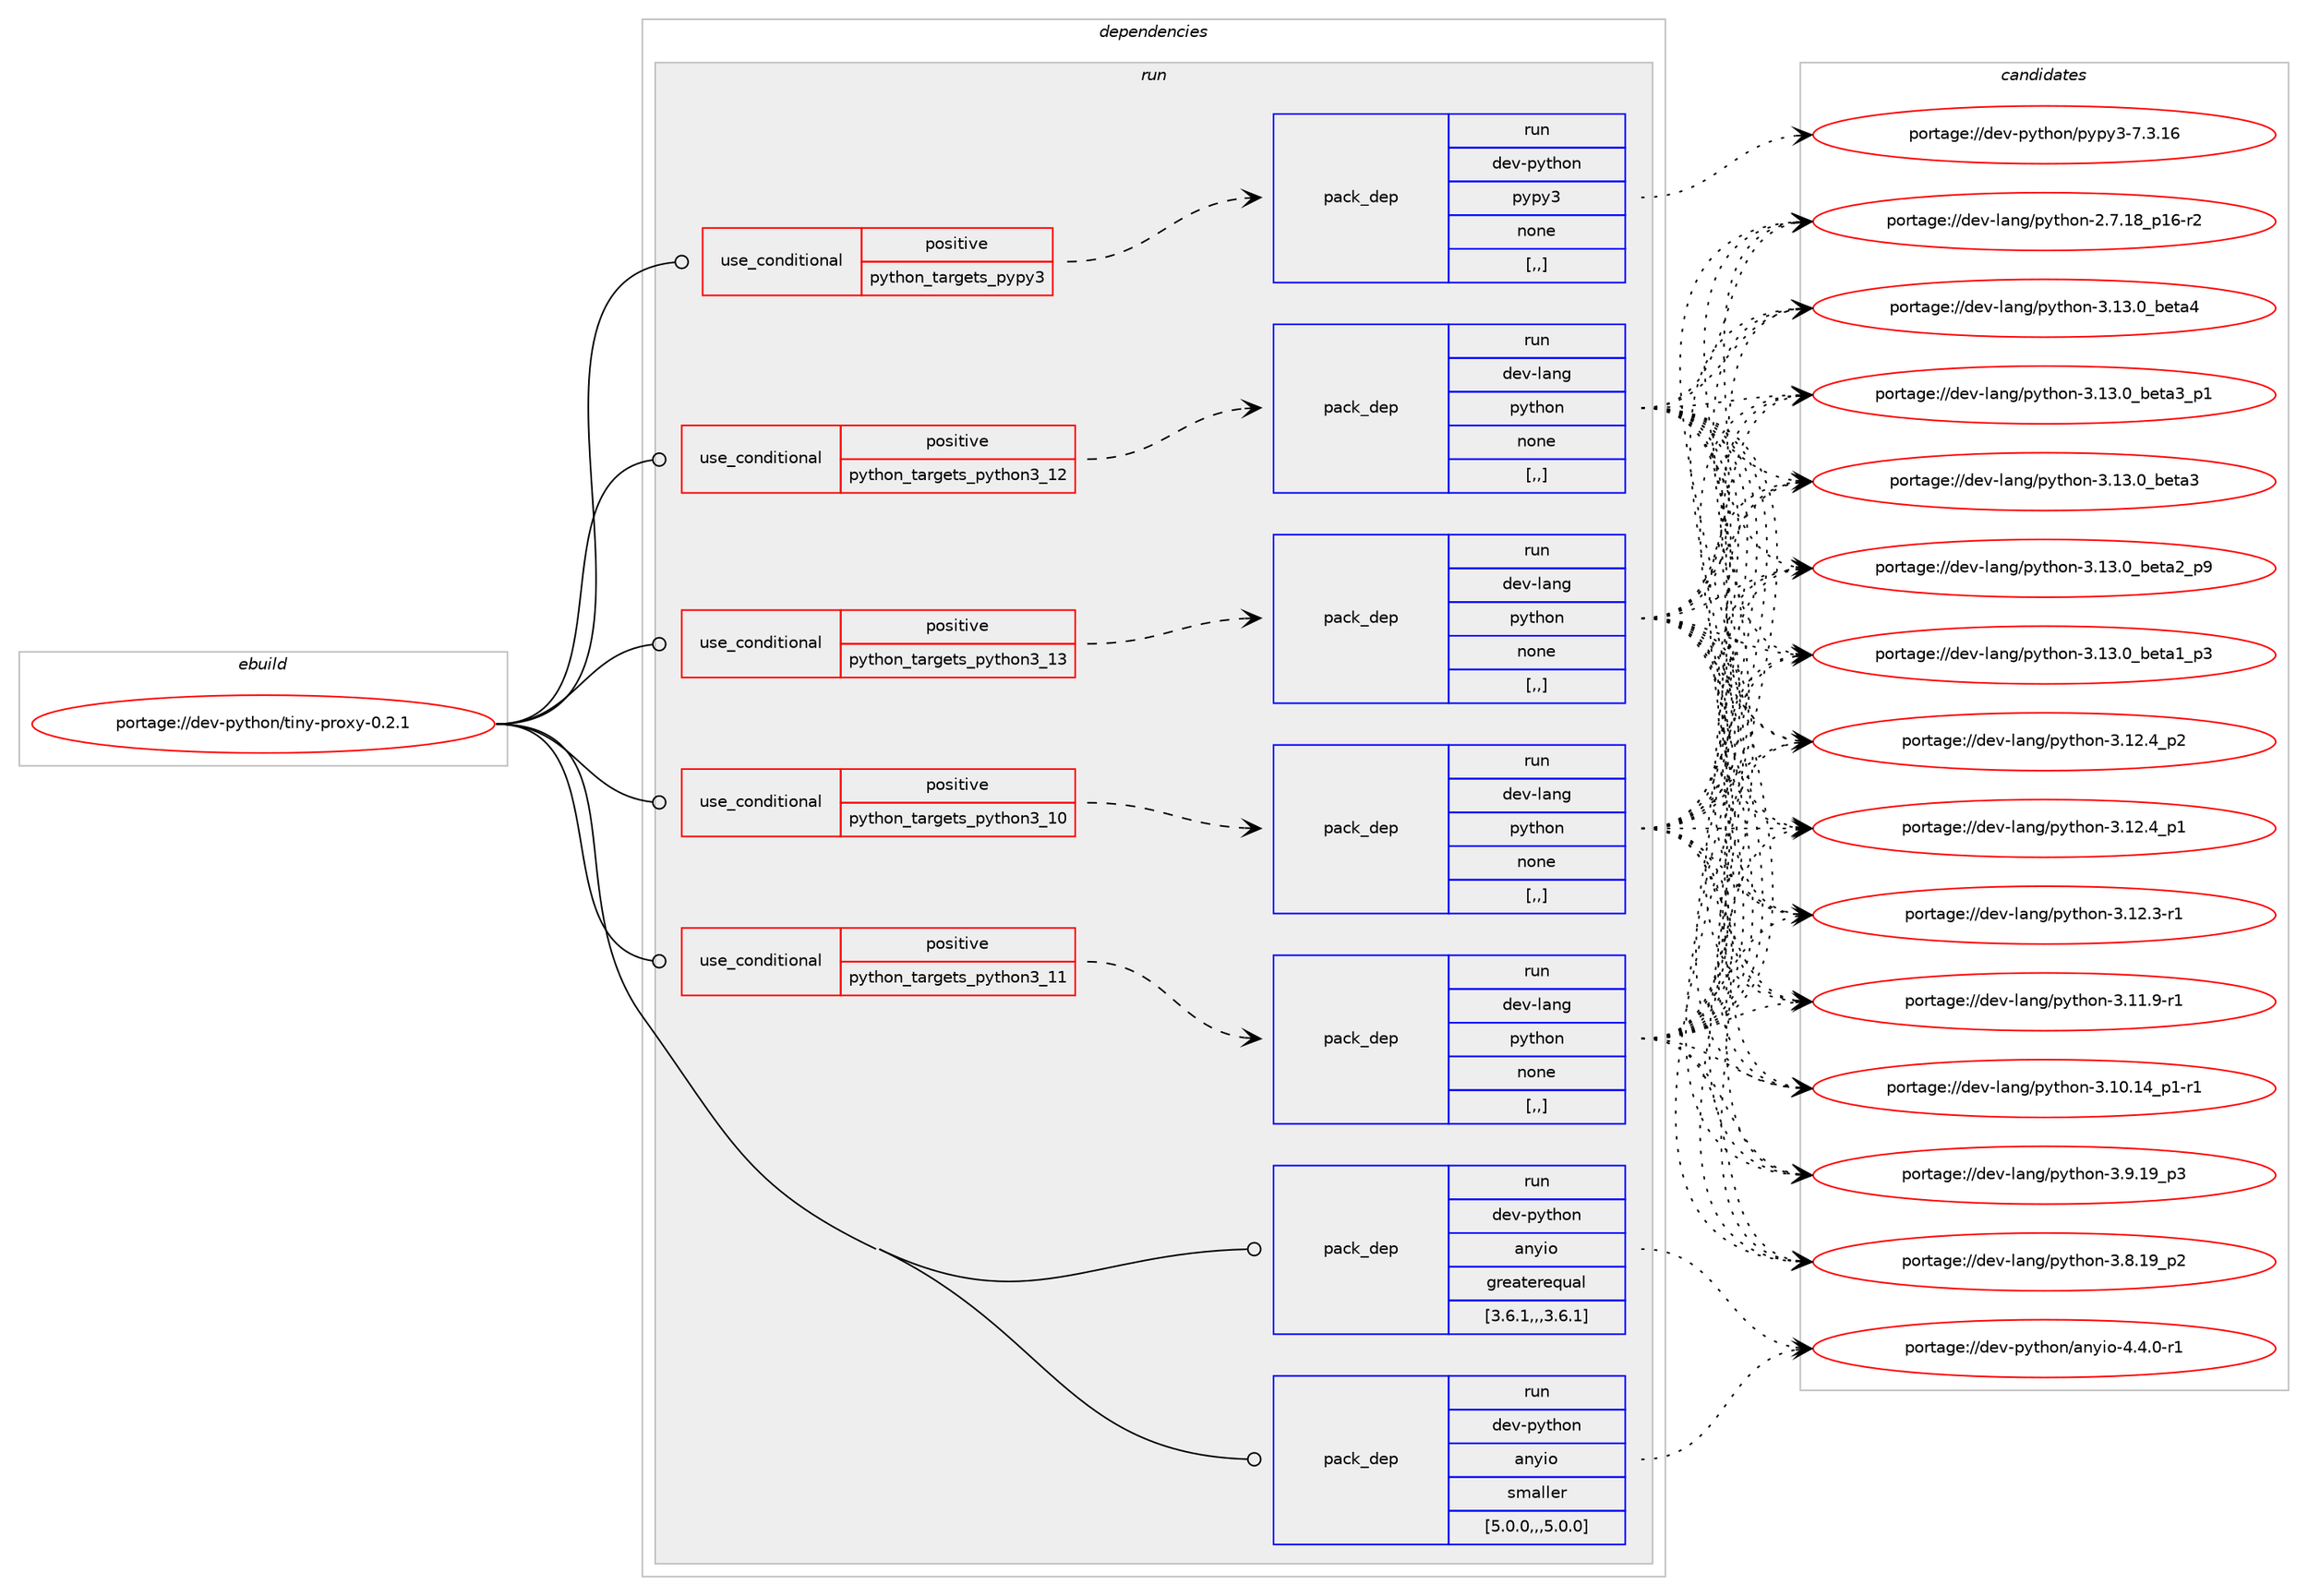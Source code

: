 digraph prolog {

# *************
# Graph options
# *************

newrank=true;
concentrate=true;
compound=true;
graph [rankdir=LR,fontname=Helvetica,fontsize=10,ranksep=1.5];#, ranksep=2.5, nodesep=0.2];
edge  [arrowhead=vee];
node  [fontname=Helvetica,fontsize=10];

# **********
# The ebuild
# **********

subgraph cluster_leftcol {
color=gray;
label=<<i>ebuild</i>>;
id [label="portage://dev-python/tiny-proxy-0.2.1", color=red, width=4, href="../dev-python/tiny-proxy-0.2.1.svg"];
}

# ****************
# The dependencies
# ****************

subgraph cluster_midcol {
color=gray;
label=<<i>dependencies</i>>;
subgraph cluster_compile {
fillcolor="#eeeeee";
style=filled;
label=<<i>compile</i>>;
}
subgraph cluster_compileandrun {
fillcolor="#eeeeee";
style=filled;
label=<<i>compile and run</i>>;
}
subgraph cluster_run {
fillcolor="#eeeeee";
style=filled;
label=<<i>run</i>>;
subgraph cond40577 {
dependency165988 [label=<<TABLE BORDER="0" CELLBORDER="1" CELLSPACING="0" CELLPADDING="4"><TR><TD ROWSPAN="3" CELLPADDING="10">use_conditional</TD></TR><TR><TD>positive</TD></TR><TR><TD>python_targets_pypy3</TD></TR></TABLE>>, shape=none, color=red];
subgraph pack124139 {
dependency165989 [label=<<TABLE BORDER="0" CELLBORDER="1" CELLSPACING="0" CELLPADDING="4" WIDTH="220"><TR><TD ROWSPAN="6" CELLPADDING="30">pack_dep</TD></TR><TR><TD WIDTH="110">run</TD></TR><TR><TD>dev-python</TD></TR><TR><TD>pypy3</TD></TR><TR><TD>none</TD></TR><TR><TD>[,,]</TD></TR></TABLE>>, shape=none, color=blue];
}
dependency165988:e -> dependency165989:w [weight=20,style="dashed",arrowhead="vee"];
}
id:e -> dependency165988:w [weight=20,style="solid",arrowhead="odot"];
subgraph cond40578 {
dependency165990 [label=<<TABLE BORDER="0" CELLBORDER="1" CELLSPACING="0" CELLPADDING="4"><TR><TD ROWSPAN="3" CELLPADDING="10">use_conditional</TD></TR><TR><TD>positive</TD></TR><TR><TD>python_targets_python3_10</TD></TR></TABLE>>, shape=none, color=red];
subgraph pack124140 {
dependency165991 [label=<<TABLE BORDER="0" CELLBORDER="1" CELLSPACING="0" CELLPADDING="4" WIDTH="220"><TR><TD ROWSPAN="6" CELLPADDING="30">pack_dep</TD></TR><TR><TD WIDTH="110">run</TD></TR><TR><TD>dev-lang</TD></TR><TR><TD>python</TD></TR><TR><TD>none</TD></TR><TR><TD>[,,]</TD></TR></TABLE>>, shape=none, color=blue];
}
dependency165990:e -> dependency165991:w [weight=20,style="dashed",arrowhead="vee"];
}
id:e -> dependency165990:w [weight=20,style="solid",arrowhead="odot"];
subgraph cond40579 {
dependency165992 [label=<<TABLE BORDER="0" CELLBORDER="1" CELLSPACING="0" CELLPADDING="4"><TR><TD ROWSPAN="3" CELLPADDING="10">use_conditional</TD></TR><TR><TD>positive</TD></TR><TR><TD>python_targets_python3_11</TD></TR></TABLE>>, shape=none, color=red];
subgraph pack124141 {
dependency165993 [label=<<TABLE BORDER="0" CELLBORDER="1" CELLSPACING="0" CELLPADDING="4" WIDTH="220"><TR><TD ROWSPAN="6" CELLPADDING="30">pack_dep</TD></TR><TR><TD WIDTH="110">run</TD></TR><TR><TD>dev-lang</TD></TR><TR><TD>python</TD></TR><TR><TD>none</TD></TR><TR><TD>[,,]</TD></TR></TABLE>>, shape=none, color=blue];
}
dependency165992:e -> dependency165993:w [weight=20,style="dashed",arrowhead="vee"];
}
id:e -> dependency165992:w [weight=20,style="solid",arrowhead="odot"];
subgraph cond40580 {
dependency165994 [label=<<TABLE BORDER="0" CELLBORDER="1" CELLSPACING="0" CELLPADDING="4"><TR><TD ROWSPAN="3" CELLPADDING="10">use_conditional</TD></TR><TR><TD>positive</TD></TR><TR><TD>python_targets_python3_12</TD></TR></TABLE>>, shape=none, color=red];
subgraph pack124142 {
dependency165995 [label=<<TABLE BORDER="0" CELLBORDER="1" CELLSPACING="0" CELLPADDING="4" WIDTH="220"><TR><TD ROWSPAN="6" CELLPADDING="30">pack_dep</TD></TR><TR><TD WIDTH="110">run</TD></TR><TR><TD>dev-lang</TD></TR><TR><TD>python</TD></TR><TR><TD>none</TD></TR><TR><TD>[,,]</TD></TR></TABLE>>, shape=none, color=blue];
}
dependency165994:e -> dependency165995:w [weight=20,style="dashed",arrowhead="vee"];
}
id:e -> dependency165994:w [weight=20,style="solid",arrowhead="odot"];
subgraph cond40581 {
dependency165996 [label=<<TABLE BORDER="0" CELLBORDER="1" CELLSPACING="0" CELLPADDING="4"><TR><TD ROWSPAN="3" CELLPADDING="10">use_conditional</TD></TR><TR><TD>positive</TD></TR><TR><TD>python_targets_python3_13</TD></TR></TABLE>>, shape=none, color=red];
subgraph pack124143 {
dependency165997 [label=<<TABLE BORDER="0" CELLBORDER="1" CELLSPACING="0" CELLPADDING="4" WIDTH="220"><TR><TD ROWSPAN="6" CELLPADDING="30">pack_dep</TD></TR><TR><TD WIDTH="110">run</TD></TR><TR><TD>dev-lang</TD></TR><TR><TD>python</TD></TR><TR><TD>none</TD></TR><TR><TD>[,,]</TD></TR></TABLE>>, shape=none, color=blue];
}
dependency165996:e -> dependency165997:w [weight=20,style="dashed",arrowhead="vee"];
}
id:e -> dependency165996:w [weight=20,style="solid",arrowhead="odot"];
subgraph pack124144 {
dependency165998 [label=<<TABLE BORDER="0" CELLBORDER="1" CELLSPACING="0" CELLPADDING="4" WIDTH="220"><TR><TD ROWSPAN="6" CELLPADDING="30">pack_dep</TD></TR><TR><TD WIDTH="110">run</TD></TR><TR><TD>dev-python</TD></TR><TR><TD>anyio</TD></TR><TR><TD>greaterequal</TD></TR><TR><TD>[3.6.1,,,3.6.1]</TD></TR></TABLE>>, shape=none, color=blue];
}
id:e -> dependency165998:w [weight=20,style="solid",arrowhead="odot"];
subgraph pack124145 {
dependency165999 [label=<<TABLE BORDER="0" CELLBORDER="1" CELLSPACING="0" CELLPADDING="4" WIDTH="220"><TR><TD ROWSPAN="6" CELLPADDING="30">pack_dep</TD></TR><TR><TD WIDTH="110">run</TD></TR><TR><TD>dev-python</TD></TR><TR><TD>anyio</TD></TR><TR><TD>smaller</TD></TR><TR><TD>[5.0.0,,,5.0.0]</TD></TR></TABLE>>, shape=none, color=blue];
}
id:e -> dependency165999:w [weight=20,style="solid",arrowhead="odot"];
}
}

# **************
# The candidates
# **************

subgraph cluster_choices {
rank=same;
color=gray;
label=<<i>candidates</i>>;

subgraph choice124139 {
color=black;
nodesep=1;
choice10010111845112121116104111110471121211121215145554651464954 [label="portage://dev-python/pypy3-7.3.16", color=red, width=4,href="../dev-python/pypy3-7.3.16.svg"];
dependency165989:e -> choice10010111845112121116104111110471121211121215145554651464954:w [style=dotted,weight="100"];
}
subgraph choice124140 {
color=black;
nodesep=1;
choice1001011184510897110103471121211161041111104551464951464895981011169752 [label="portage://dev-lang/python-3.13.0_beta4", color=red, width=4,href="../dev-lang/python-3.13.0_beta4.svg"];
choice10010111845108971101034711212111610411111045514649514648959810111697519511249 [label="portage://dev-lang/python-3.13.0_beta3_p1", color=red, width=4,href="../dev-lang/python-3.13.0_beta3_p1.svg"];
choice1001011184510897110103471121211161041111104551464951464895981011169751 [label="portage://dev-lang/python-3.13.0_beta3", color=red, width=4,href="../dev-lang/python-3.13.0_beta3.svg"];
choice10010111845108971101034711212111610411111045514649514648959810111697509511257 [label="portage://dev-lang/python-3.13.0_beta2_p9", color=red, width=4,href="../dev-lang/python-3.13.0_beta2_p9.svg"];
choice10010111845108971101034711212111610411111045514649514648959810111697499511251 [label="portage://dev-lang/python-3.13.0_beta1_p3", color=red, width=4,href="../dev-lang/python-3.13.0_beta1_p3.svg"];
choice100101118451089711010347112121116104111110455146495046529511250 [label="portage://dev-lang/python-3.12.4_p2", color=red, width=4,href="../dev-lang/python-3.12.4_p2.svg"];
choice100101118451089711010347112121116104111110455146495046529511249 [label="portage://dev-lang/python-3.12.4_p1", color=red, width=4,href="../dev-lang/python-3.12.4_p1.svg"];
choice100101118451089711010347112121116104111110455146495046514511449 [label="portage://dev-lang/python-3.12.3-r1", color=red, width=4,href="../dev-lang/python-3.12.3-r1.svg"];
choice100101118451089711010347112121116104111110455146494946574511449 [label="portage://dev-lang/python-3.11.9-r1", color=red, width=4,href="../dev-lang/python-3.11.9-r1.svg"];
choice100101118451089711010347112121116104111110455146494846495295112494511449 [label="portage://dev-lang/python-3.10.14_p1-r1", color=red, width=4,href="../dev-lang/python-3.10.14_p1-r1.svg"];
choice100101118451089711010347112121116104111110455146574649579511251 [label="portage://dev-lang/python-3.9.19_p3", color=red, width=4,href="../dev-lang/python-3.9.19_p3.svg"];
choice100101118451089711010347112121116104111110455146564649579511250 [label="portage://dev-lang/python-3.8.19_p2", color=red, width=4,href="../dev-lang/python-3.8.19_p2.svg"];
choice100101118451089711010347112121116104111110455046554649569511249544511450 [label="portage://dev-lang/python-2.7.18_p16-r2", color=red, width=4,href="../dev-lang/python-2.7.18_p16-r2.svg"];
dependency165991:e -> choice1001011184510897110103471121211161041111104551464951464895981011169752:w [style=dotted,weight="100"];
dependency165991:e -> choice10010111845108971101034711212111610411111045514649514648959810111697519511249:w [style=dotted,weight="100"];
dependency165991:e -> choice1001011184510897110103471121211161041111104551464951464895981011169751:w [style=dotted,weight="100"];
dependency165991:e -> choice10010111845108971101034711212111610411111045514649514648959810111697509511257:w [style=dotted,weight="100"];
dependency165991:e -> choice10010111845108971101034711212111610411111045514649514648959810111697499511251:w [style=dotted,weight="100"];
dependency165991:e -> choice100101118451089711010347112121116104111110455146495046529511250:w [style=dotted,weight="100"];
dependency165991:e -> choice100101118451089711010347112121116104111110455146495046529511249:w [style=dotted,weight="100"];
dependency165991:e -> choice100101118451089711010347112121116104111110455146495046514511449:w [style=dotted,weight="100"];
dependency165991:e -> choice100101118451089711010347112121116104111110455146494946574511449:w [style=dotted,weight="100"];
dependency165991:e -> choice100101118451089711010347112121116104111110455146494846495295112494511449:w [style=dotted,weight="100"];
dependency165991:e -> choice100101118451089711010347112121116104111110455146574649579511251:w [style=dotted,weight="100"];
dependency165991:e -> choice100101118451089711010347112121116104111110455146564649579511250:w [style=dotted,weight="100"];
dependency165991:e -> choice100101118451089711010347112121116104111110455046554649569511249544511450:w [style=dotted,weight="100"];
}
subgraph choice124141 {
color=black;
nodesep=1;
choice1001011184510897110103471121211161041111104551464951464895981011169752 [label="portage://dev-lang/python-3.13.0_beta4", color=red, width=4,href="../dev-lang/python-3.13.0_beta4.svg"];
choice10010111845108971101034711212111610411111045514649514648959810111697519511249 [label="portage://dev-lang/python-3.13.0_beta3_p1", color=red, width=4,href="../dev-lang/python-3.13.0_beta3_p1.svg"];
choice1001011184510897110103471121211161041111104551464951464895981011169751 [label="portage://dev-lang/python-3.13.0_beta3", color=red, width=4,href="../dev-lang/python-3.13.0_beta3.svg"];
choice10010111845108971101034711212111610411111045514649514648959810111697509511257 [label="portage://dev-lang/python-3.13.0_beta2_p9", color=red, width=4,href="../dev-lang/python-3.13.0_beta2_p9.svg"];
choice10010111845108971101034711212111610411111045514649514648959810111697499511251 [label="portage://dev-lang/python-3.13.0_beta1_p3", color=red, width=4,href="../dev-lang/python-3.13.0_beta1_p3.svg"];
choice100101118451089711010347112121116104111110455146495046529511250 [label="portage://dev-lang/python-3.12.4_p2", color=red, width=4,href="../dev-lang/python-3.12.4_p2.svg"];
choice100101118451089711010347112121116104111110455146495046529511249 [label="portage://dev-lang/python-3.12.4_p1", color=red, width=4,href="../dev-lang/python-3.12.4_p1.svg"];
choice100101118451089711010347112121116104111110455146495046514511449 [label="portage://dev-lang/python-3.12.3-r1", color=red, width=4,href="../dev-lang/python-3.12.3-r1.svg"];
choice100101118451089711010347112121116104111110455146494946574511449 [label="portage://dev-lang/python-3.11.9-r1", color=red, width=4,href="../dev-lang/python-3.11.9-r1.svg"];
choice100101118451089711010347112121116104111110455146494846495295112494511449 [label="portage://dev-lang/python-3.10.14_p1-r1", color=red, width=4,href="../dev-lang/python-3.10.14_p1-r1.svg"];
choice100101118451089711010347112121116104111110455146574649579511251 [label="portage://dev-lang/python-3.9.19_p3", color=red, width=4,href="../dev-lang/python-3.9.19_p3.svg"];
choice100101118451089711010347112121116104111110455146564649579511250 [label="portage://dev-lang/python-3.8.19_p2", color=red, width=4,href="../dev-lang/python-3.8.19_p2.svg"];
choice100101118451089711010347112121116104111110455046554649569511249544511450 [label="portage://dev-lang/python-2.7.18_p16-r2", color=red, width=4,href="../dev-lang/python-2.7.18_p16-r2.svg"];
dependency165993:e -> choice1001011184510897110103471121211161041111104551464951464895981011169752:w [style=dotted,weight="100"];
dependency165993:e -> choice10010111845108971101034711212111610411111045514649514648959810111697519511249:w [style=dotted,weight="100"];
dependency165993:e -> choice1001011184510897110103471121211161041111104551464951464895981011169751:w [style=dotted,weight="100"];
dependency165993:e -> choice10010111845108971101034711212111610411111045514649514648959810111697509511257:w [style=dotted,weight="100"];
dependency165993:e -> choice10010111845108971101034711212111610411111045514649514648959810111697499511251:w [style=dotted,weight="100"];
dependency165993:e -> choice100101118451089711010347112121116104111110455146495046529511250:w [style=dotted,weight="100"];
dependency165993:e -> choice100101118451089711010347112121116104111110455146495046529511249:w [style=dotted,weight="100"];
dependency165993:e -> choice100101118451089711010347112121116104111110455146495046514511449:w [style=dotted,weight="100"];
dependency165993:e -> choice100101118451089711010347112121116104111110455146494946574511449:w [style=dotted,weight="100"];
dependency165993:e -> choice100101118451089711010347112121116104111110455146494846495295112494511449:w [style=dotted,weight="100"];
dependency165993:e -> choice100101118451089711010347112121116104111110455146574649579511251:w [style=dotted,weight="100"];
dependency165993:e -> choice100101118451089711010347112121116104111110455146564649579511250:w [style=dotted,weight="100"];
dependency165993:e -> choice100101118451089711010347112121116104111110455046554649569511249544511450:w [style=dotted,weight="100"];
}
subgraph choice124142 {
color=black;
nodesep=1;
choice1001011184510897110103471121211161041111104551464951464895981011169752 [label="portage://dev-lang/python-3.13.0_beta4", color=red, width=4,href="../dev-lang/python-3.13.0_beta4.svg"];
choice10010111845108971101034711212111610411111045514649514648959810111697519511249 [label="portage://dev-lang/python-3.13.0_beta3_p1", color=red, width=4,href="../dev-lang/python-3.13.0_beta3_p1.svg"];
choice1001011184510897110103471121211161041111104551464951464895981011169751 [label="portage://dev-lang/python-3.13.0_beta3", color=red, width=4,href="../dev-lang/python-3.13.0_beta3.svg"];
choice10010111845108971101034711212111610411111045514649514648959810111697509511257 [label="portage://dev-lang/python-3.13.0_beta2_p9", color=red, width=4,href="../dev-lang/python-3.13.0_beta2_p9.svg"];
choice10010111845108971101034711212111610411111045514649514648959810111697499511251 [label="portage://dev-lang/python-3.13.0_beta1_p3", color=red, width=4,href="../dev-lang/python-3.13.0_beta1_p3.svg"];
choice100101118451089711010347112121116104111110455146495046529511250 [label="portage://dev-lang/python-3.12.4_p2", color=red, width=4,href="../dev-lang/python-3.12.4_p2.svg"];
choice100101118451089711010347112121116104111110455146495046529511249 [label="portage://dev-lang/python-3.12.4_p1", color=red, width=4,href="../dev-lang/python-3.12.4_p1.svg"];
choice100101118451089711010347112121116104111110455146495046514511449 [label="portage://dev-lang/python-3.12.3-r1", color=red, width=4,href="../dev-lang/python-3.12.3-r1.svg"];
choice100101118451089711010347112121116104111110455146494946574511449 [label="portage://dev-lang/python-3.11.9-r1", color=red, width=4,href="../dev-lang/python-3.11.9-r1.svg"];
choice100101118451089711010347112121116104111110455146494846495295112494511449 [label="portage://dev-lang/python-3.10.14_p1-r1", color=red, width=4,href="../dev-lang/python-3.10.14_p1-r1.svg"];
choice100101118451089711010347112121116104111110455146574649579511251 [label="portage://dev-lang/python-3.9.19_p3", color=red, width=4,href="../dev-lang/python-3.9.19_p3.svg"];
choice100101118451089711010347112121116104111110455146564649579511250 [label="portage://dev-lang/python-3.8.19_p2", color=red, width=4,href="../dev-lang/python-3.8.19_p2.svg"];
choice100101118451089711010347112121116104111110455046554649569511249544511450 [label="portage://dev-lang/python-2.7.18_p16-r2", color=red, width=4,href="../dev-lang/python-2.7.18_p16-r2.svg"];
dependency165995:e -> choice1001011184510897110103471121211161041111104551464951464895981011169752:w [style=dotted,weight="100"];
dependency165995:e -> choice10010111845108971101034711212111610411111045514649514648959810111697519511249:w [style=dotted,weight="100"];
dependency165995:e -> choice1001011184510897110103471121211161041111104551464951464895981011169751:w [style=dotted,weight="100"];
dependency165995:e -> choice10010111845108971101034711212111610411111045514649514648959810111697509511257:w [style=dotted,weight="100"];
dependency165995:e -> choice10010111845108971101034711212111610411111045514649514648959810111697499511251:w [style=dotted,weight="100"];
dependency165995:e -> choice100101118451089711010347112121116104111110455146495046529511250:w [style=dotted,weight="100"];
dependency165995:e -> choice100101118451089711010347112121116104111110455146495046529511249:w [style=dotted,weight="100"];
dependency165995:e -> choice100101118451089711010347112121116104111110455146495046514511449:w [style=dotted,weight="100"];
dependency165995:e -> choice100101118451089711010347112121116104111110455146494946574511449:w [style=dotted,weight="100"];
dependency165995:e -> choice100101118451089711010347112121116104111110455146494846495295112494511449:w [style=dotted,weight="100"];
dependency165995:e -> choice100101118451089711010347112121116104111110455146574649579511251:w [style=dotted,weight="100"];
dependency165995:e -> choice100101118451089711010347112121116104111110455146564649579511250:w [style=dotted,weight="100"];
dependency165995:e -> choice100101118451089711010347112121116104111110455046554649569511249544511450:w [style=dotted,weight="100"];
}
subgraph choice124143 {
color=black;
nodesep=1;
choice1001011184510897110103471121211161041111104551464951464895981011169752 [label="portage://dev-lang/python-3.13.0_beta4", color=red, width=4,href="../dev-lang/python-3.13.0_beta4.svg"];
choice10010111845108971101034711212111610411111045514649514648959810111697519511249 [label="portage://dev-lang/python-3.13.0_beta3_p1", color=red, width=4,href="../dev-lang/python-3.13.0_beta3_p1.svg"];
choice1001011184510897110103471121211161041111104551464951464895981011169751 [label="portage://dev-lang/python-3.13.0_beta3", color=red, width=4,href="../dev-lang/python-3.13.0_beta3.svg"];
choice10010111845108971101034711212111610411111045514649514648959810111697509511257 [label="portage://dev-lang/python-3.13.0_beta2_p9", color=red, width=4,href="../dev-lang/python-3.13.0_beta2_p9.svg"];
choice10010111845108971101034711212111610411111045514649514648959810111697499511251 [label="portage://dev-lang/python-3.13.0_beta1_p3", color=red, width=4,href="../dev-lang/python-3.13.0_beta1_p3.svg"];
choice100101118451089711010347112121116104111110455146495046529511250 [label="portage://dev-lang/python-3.12.4_p2", color=red, width=4,href="../dev-lang/python-3.12.4_p2.svg"];
choice100101118451089711010347112121116104111110455146495046529511249 [label="portage://dev-lang/python-3.12.4_p1", color=red, width=4,href="../dev-lang/python-3.12.4_p1.svg"];
choice100101118451089711010347112121116104111110455146495046514511449 [label="portage://dev-lang/python-3.12.3-r1", color=red, width=4,href="../dev-lang/python-3.12.3-r1.svg"];
choice100101118451089711010347112121116104111110455146494946574511449 [label="portage://dev-lang/python-3.11.9-r1", color=red, width=4,href="../dev-lang/python-3.11.9-r1.svg"];
choice100101118451089711010347112121116104111110455146494846495295112494511449 [label="portage://dev-lang/python-3.10.14_p1-r1", color=red, width=4,href="../dev-lang/python-3.10.14_p1-r1.svg"];
choice100101118451089711010347112121116104111110455146574649579511251 [label="portage://dev-lang/python-3.9.19_p3", color=red, width=4,href="../dev-lang/python-3.9.19_p3.svg"];
choice100101118451089711010347112121116104111110455146564649579511250 [label="portage://dev-lang/python-3.8.19_p2", color=red, width=4,href="../dev-lang/python-3.8.19_p2.svg"];
choice100101118451089711010347112121116104111110455046554649569511249544511450 [label="portage://dev-lang/python-2.7.18_p16-r2", color=red, width=4,href="../dev-lang/python-2.7.18_p16-r2.svg"];
dependency165997:e -> choice1001011184510897110103471121211161041111104551464951464895981011169752:w [style=dotted,weight="100"];
dependency165997:e -> choice10010111845108971101034711212111610411111045514649514648959810111697519511249:w [style=dotted,weight="100"];
dependency165997:e -> choice1001011184510897110103471121211161041111104551464951464895981011169751:w [style=dotted,weight="100"];
dependency165997:e -> choice10010111845108971101034711212111610411111045514649514648959810111697509511257:w [style=dotted,weight="100"];
dependency165997:e -> choice10010111845108971101034711212111610411111045514649514648959810111697499511251:w [style=dotted,weight="100"];
dependency165997:e -> choice100101118451089711010347112121116104111110455146495046529511250:w [style=dotted,weight="100"];
dependency165997:e -> choice100101118451089711010347112121116104111110455146495046529511249:w [style=dotted,weight="100"];
dependency165997:e -> choice100101118451089711010347112121116104111110455146495046514511449:w [style=dotted,weight="100"];
dependency165997:e -> choice100101118451089711010347112121116104111110455146494946574511449:w [style=dotted,weight="100"];
dependency165997:e -> choice100101118451089711010347112121116104111110455146494846495295112494511449:w [style=dotted,weight="100"];
dependency165997:e -> choice100101118451089711010347112121116104111110455146574649579511251:w [style=dotted,weight="100"];
dependency165997:e -> choice100101118451089711010347112121116104111110455146564649579511250:w [style=dotted,weight="100"];
dependency165997:e -> choice100101118451089711010347112121116104111110455046554649569511249544511450:w [style=dotted,weight="100"];
}
subgraph choice124144 {
color=black;
nodesep=1;
choice1001011184511212111610411111047971101211051114552465246484511449 [label="portage://dev-python/anyio-4.4.0-r1", color=red, width=4,href="../dev-python/anyio-4.4.0-r1.svg"];
dependency165998:e -> choice1001011184511212111610411111047971101211051114552465246484511449:w [style=dotted,weight="100"];
}
subgraph choice124145 {
color=black;
nodesep=1;
choice1001011184511212111610411111047971101211051114552465246484511449 [label="portage://dev-python/anyio-4.4.0-r1", color=red, width=4,href="../dev-python/anyio-4.4.0-r1.svg"];
dependency165999:e -> choice1001011184511212111610411111047971101211051114552465246484511449:w [style=dotted,weight="100"];
}
}

}
